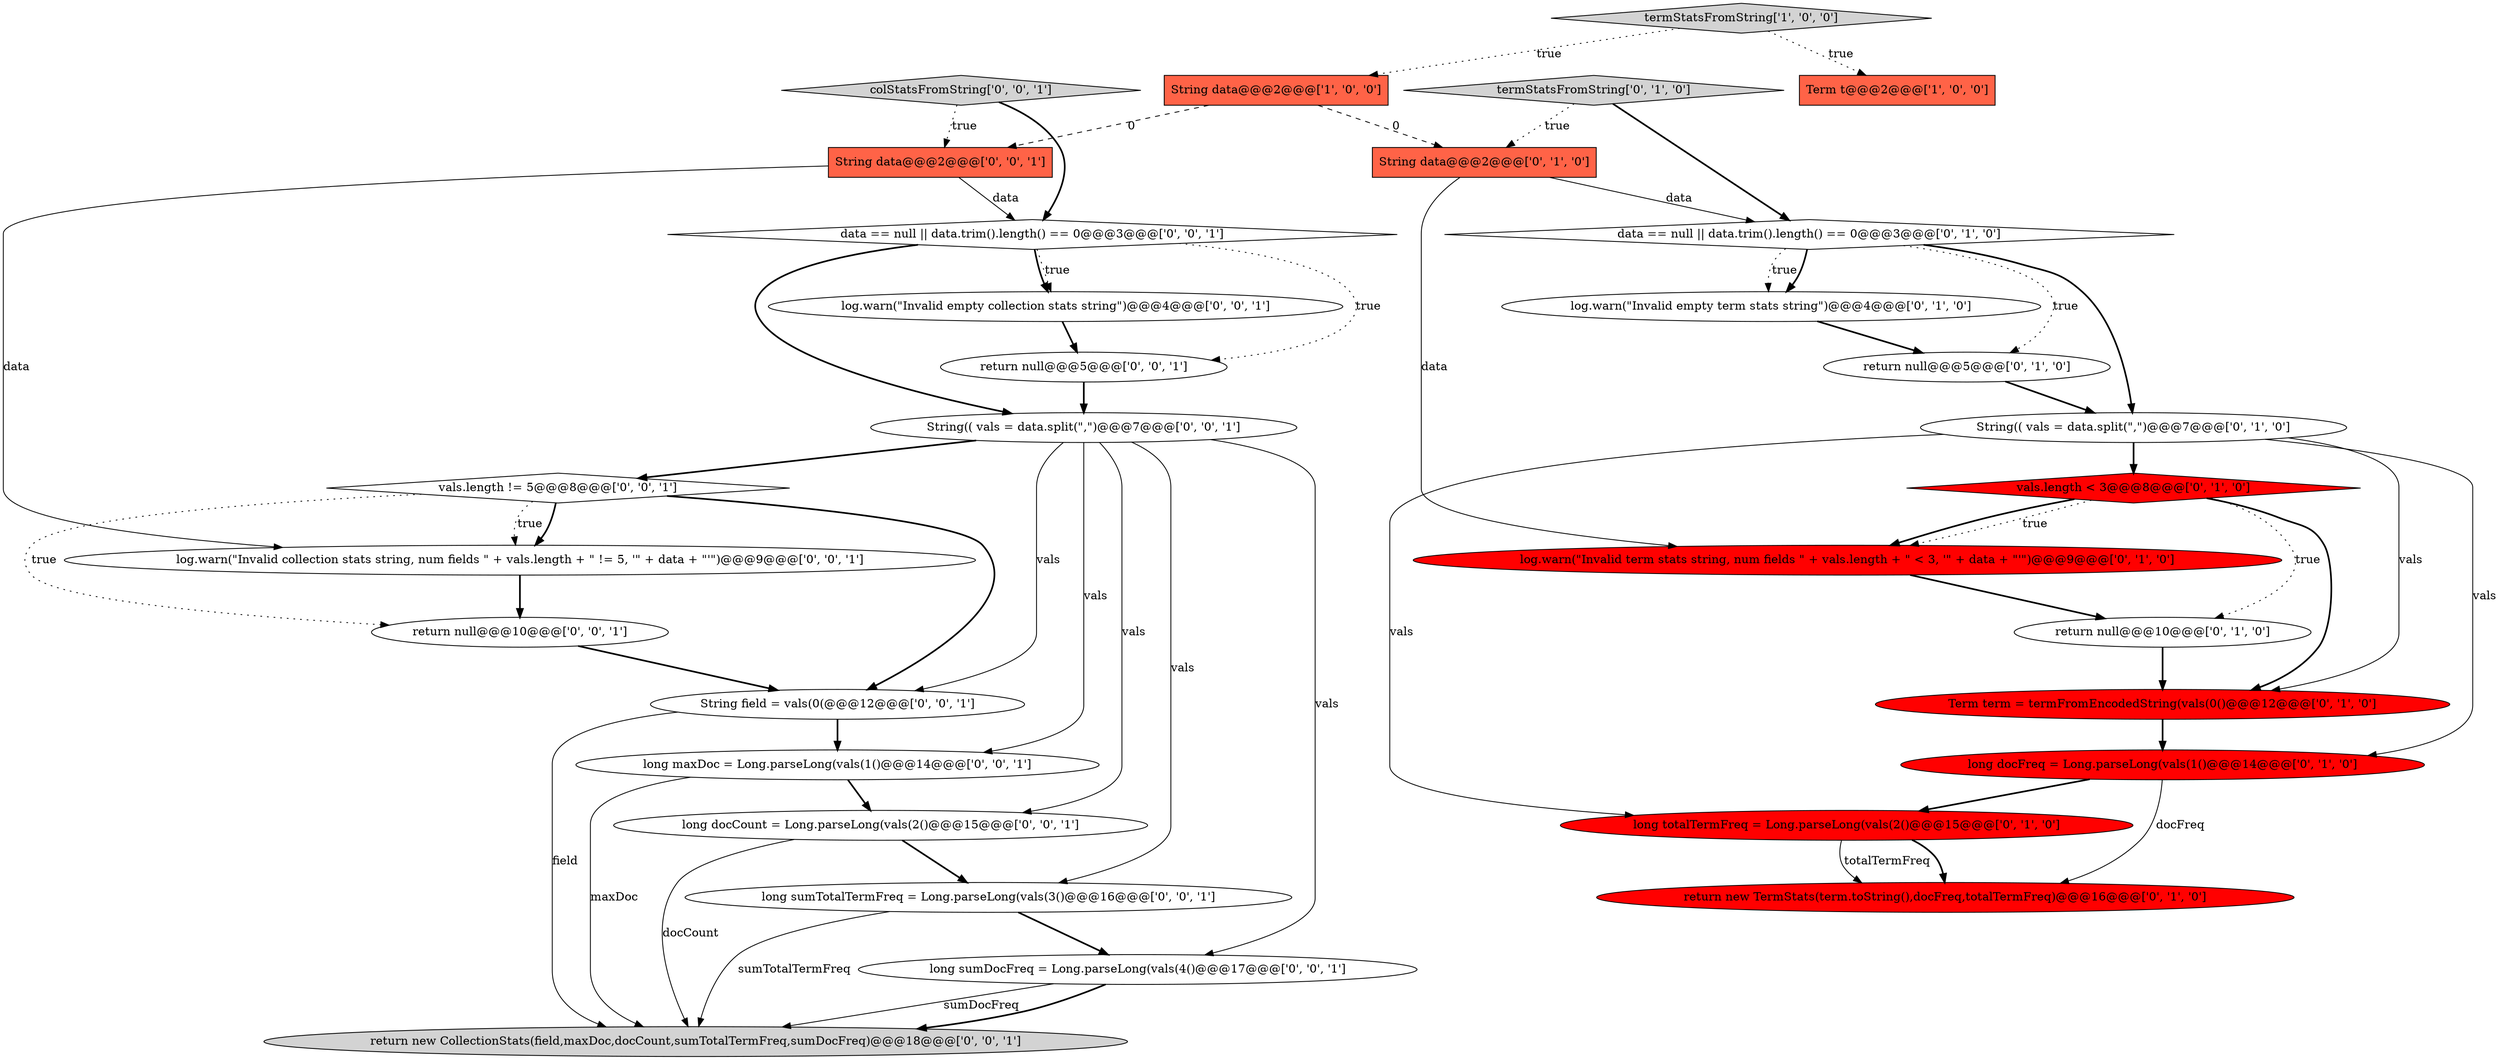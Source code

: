digraph {
19 [style = filled, label = "data == null || data.trim().length() == 0@@@3@@@['0', '0', '1']", fillcolor = white, shape = diamond image = "AAA0AAABBB3BBB"];
9 [style = filled, label = "String data@@@2@@@['0', '1', '0']", fillcolor = tomato, shape = box image = "AAA1AAABBB2BBB"];
1 [style = filled, label = "String data@@@2@@@['1', '0', '0']", fillcolor = tomato, shape = box image = "AAA1AAABBB1BBB"];
15 [style = filled, label = "termStatsFromString['0', '1', '0']", fillcolor = lightgray, shape = diamond image = "AAA0AAABBB2BBB"];
14 [style = filled, label = "log.warn(\"Invalid term stats string, num fields \" + vals.length + \" < 3, '\" + data + \"'\")@@@9@@@['0', '1', '0']", fillcolor = red, shape = ellipse image = "AAA1AAABBB2BBB"];
21 [style = filled, label = "String(( vals = data.split(\",\")@@@7@@@['0', '0', '1']", fillcolor = white, shape = ellipse image = "AAA0AAABBB3BBB"];
0 [style = filled, label = "Term t@@@2@@@['1', '0', '0']", fillcolor = tomato, shape = box image = "AAA0AAABBB1BBB"];
12 [style = filled, label = "long docFreq = Long.parseLong(vals(1()@@@14@@@['0', '1', '0']", fillcolor = red, shape = ellipse image = "AAA1AAABBB2BBB"];
22 [style = filled, label = "long docCount = Long.parseLong(vals(2()@@@15@@@['0', '0', '1']", fillcolor = white, shape = ellipse image = "AAA0AAABBB3BBB"];
11 [style = filled, label = "vals.length < 3@@@8@@@['0', '1', '0']", fillcolor = red, shape = diamond image = "AAA1AAABBB2BBB"];
8 [style = filled, label = "Term term = termFromEncodedString(vals(0()@@@12@@@['0', '1', '0']", fillcolor = red, shape = ellipse image = "AAA1AAABBB2BBB"];
28 [style = filled, label = "String data@@@2@@@['0', '0', '1']", fillcolor = tomato, shape = box image = "AAA0AAABBB3BBB"];
26 [style = filled, label = "log.warn(\"Invalid collection stats string, num fields \" + vals.length + \" != 5, '\" + data + \"'\")@@@9@@@['0', '0', '1']", fillcolor = white, shape = ellipse image = "AAA0AAABBB3BBB"];
18 [style = filled, label = "log.warn(\"Invalid empty collection stats string\")@@@4@@@['0', '0', '1']", fillcolor = white, shape = ellipse image = "AAA0AAABBB3BBB"];
3 [style = filled, label = "return null@@@10@@@['0', '1', '0']", fillcolor = white, shape = ellipse image = "AAA0AAABBB2BBB"];
29 [style = filled, label = "return new CollectionStats(field,maxDoc,docCount,sumTotalTermFreq,sumDocFreq)@@@18@@@['0', '0', '1']", fillcolor = lightgray, shape = ellipse image = "AAA0AAABBB3BBB"];
30 [style = filled, label = "String field = vals(0(@@@12@@@['0', '0', '1']", fillcolor = white, shape = ellipse image = "AAA0AAABBB3BBB"];
27 [style = filled, label = "long sumDocFreq = Long.parseLong(vals(4()@@@17@@@['0', '0', '1']", fillcolor = white, shape = ellipse image = "AAA0AAABBB3BBB"];
24 [style = filled, label = "long sumTotalTermFreq = Long.parseLong(vals(3()@@@16@@@['0', '0', '1']", fillcolor = white, shape = ellipse image = "AAA0AAABBB3BBB"];
6 [style = filled, label = "log.warn(\"Invalid empty term stats string\")@@@4@@@['0', '1', '0']", fillcolor = white, shape = ellipse image = "AAA0AAABBB2BBB"];
25 [style = filled, label = "return null@@@10@@@['0', '0', '1']", fillcolor = white, shape = ellipse image = "AAA0AAABBB3BBB"];
10 [style = filled, label = "return new TermStats(term.toString(),docFreq,totalTermFreq)@@@16@@@['0', '1', '0']", fillcolor = red, shape = ellipse image = "AAA1AAABBB2BBB"];
4 [style = filled, label = "long totalTermFreq = Long.parseLong(vals(2()@@@15@@@['0', '1', '0']", fillcolor = red, shape = ellipse image = "AAA1AAABBB2BBB"];
7 [style = filled, label = "data == null || data.trim().length() == 0@@@3@@@['0', '1', '0']", fillcolor = white, shape = diamond image = "AAA0AAABBB2BBB"];
20 [style = filled, label = "long maxDoc = Long.parseLong(vals(1()@@@14@@@['0', '0', '1']", fillcolor = white, shape = ellipse image = "AAA0AAABBB3BBB"];
13 [style = filled, label = "String(( vals = data.split(\",\")@@@7@@@['0', '1', '0']", fillcolor = white, shape = ellipse image = "AAA0AAABBB2BBB"];
5 [style = filled, label = "return null@@@5@@@['0', '1', '0']", fillcolor = white, shape = ellipse image = "AAA0AAABBB2BBB"];
16 [style = filled, label = "return null@@@5@@@['0', '0', '1']", fillcolor = white, shape = ellipse image = "AAA0AAABBB3BBB"];
17 [style = filled, label = "colStatsFromString['0', '0', '1']", fillcolor = lightgray, shape = diamond image = "AAA0AAABBB3BBB"];
23 [style = filled, label = "vals.length != 5@@@8@@@['0', '0', '1']", fillcolor = white, shape = diamond image = "AAA0AAABBB3BBB"];
2 [style = filled, label = "termStatsFromString['1', '0', '0']", fillcolor = lightgray, shape = diamond image = "AAA0AAABBB1BBB"];
7->13 [style = bold, label=""];
14->3 [style = bold, label=""];
4->10 [style = bold, label=""];
7->6 [style = dotted, label="true"];
19->18 [style = bold, label=""];
2->0 [style = dotted, label="true"];
21->20 [style = solid, label="vals"];
24->29 [style = solid, label="sumTotalTermFreq"];
23->30 [style = bold, label=""];
15->7 [style = bold, label=""];
13->8 [style = solid, label="vals"];
11->14 [style = bold, label=""];
30->29 [style = solid, label="field"];
28->19 [style = solid, label="data"];
30->20 [style = bold, label=""];
25->30 [style = bold, label=""];
26->25 [style = bold, label=""];
22->29 [style = solid, label="docCount"];
19->18 [style = dotted, label="true"];
11->14 [style = dotted, label="true"];
23->26 [style = bold, label=""];
1->9 [style = dashed, label="0"];
9->7 [style = solid, label="data"];
9->14 [style = solid, label="data"];
1->28 [style = dashed, label="0"];
13->4 [style = solid, label="vals"];
13->11 [style = bold, label=""];
17->19 [style = bold, label=""];
15->9 [style = dotted, label="true"];
20->22 [style = bold, label=""];
13->12 [style = solid, label="vals"];
7->5 [style = dotted, label="true"];
6->5 [style = bold, label=""];
28->26 [style = solid, label="data"];
18->16 [style = bold, label=""];
23->26 [style = dotted, label="true"];
12->10 [style = solid, label="docFreq"];
12->4 [style = bold, label=""];
20->29 [style = solid, label="maxDoc"];
2->1 [style = dotted, label="true"];
16->21 [style = bold, label=""];
3->8 [style = bold, label=""];
27->29 [style = solid, label="sumDocFreq"];
5->13 [style = bold, label=""];
21->24 [style = solid, label="vals"];
7->6 [style = bold, label=""];
17->28 [style = dotted, label="true"];
19->16 [style = dotted, label="true"];
11->8 [style = bold, label=""];
21->22 [style = solid, label="vals"];
22->24 [style = bold, label=""];
27->29 [style = bold, label=""];
21->30 [style = solid, label="vals"];
11->3 [style = dotted, label="true"];
4->10 [style = solid, label="totalTermFreq"];
21->27 [style = solid, label="vals"];
23->25 [style = dotted, label="true"];
24->27 [style = bold, label=""];
8->12 [style = bold, label=""];
21->23 [style = bold, label=""];
19->21 [style = bold, label=""];
}

